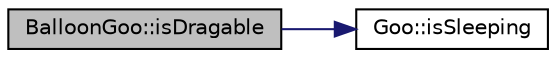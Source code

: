 digraph G
{
  edge [fontname="Helvetica",fontsize="10",labelfontname="Helvetica",labelfontsize="10"];
  node [fontname="Helvetica",fontsize="10",shape=record];
  rankdir="LR";
  Node1 [label="BalloonGoo::isDragable",height=0.2,width=0.4,color="black", fillcolor="grey75", style="filled" fontcolor="black"];
  Node1 -> Node2 [color="midnightblue",fontsize="10",style="solid",fontname="Helvetica"];
  Node2 [label="Goo::isSleeping",height=0.2,width=0.4,color="black", fillcolor="white", style="filled",URL="$classGoo.html#afda1bd74820a4c66e4b5ac11c8535fc4"];
}
